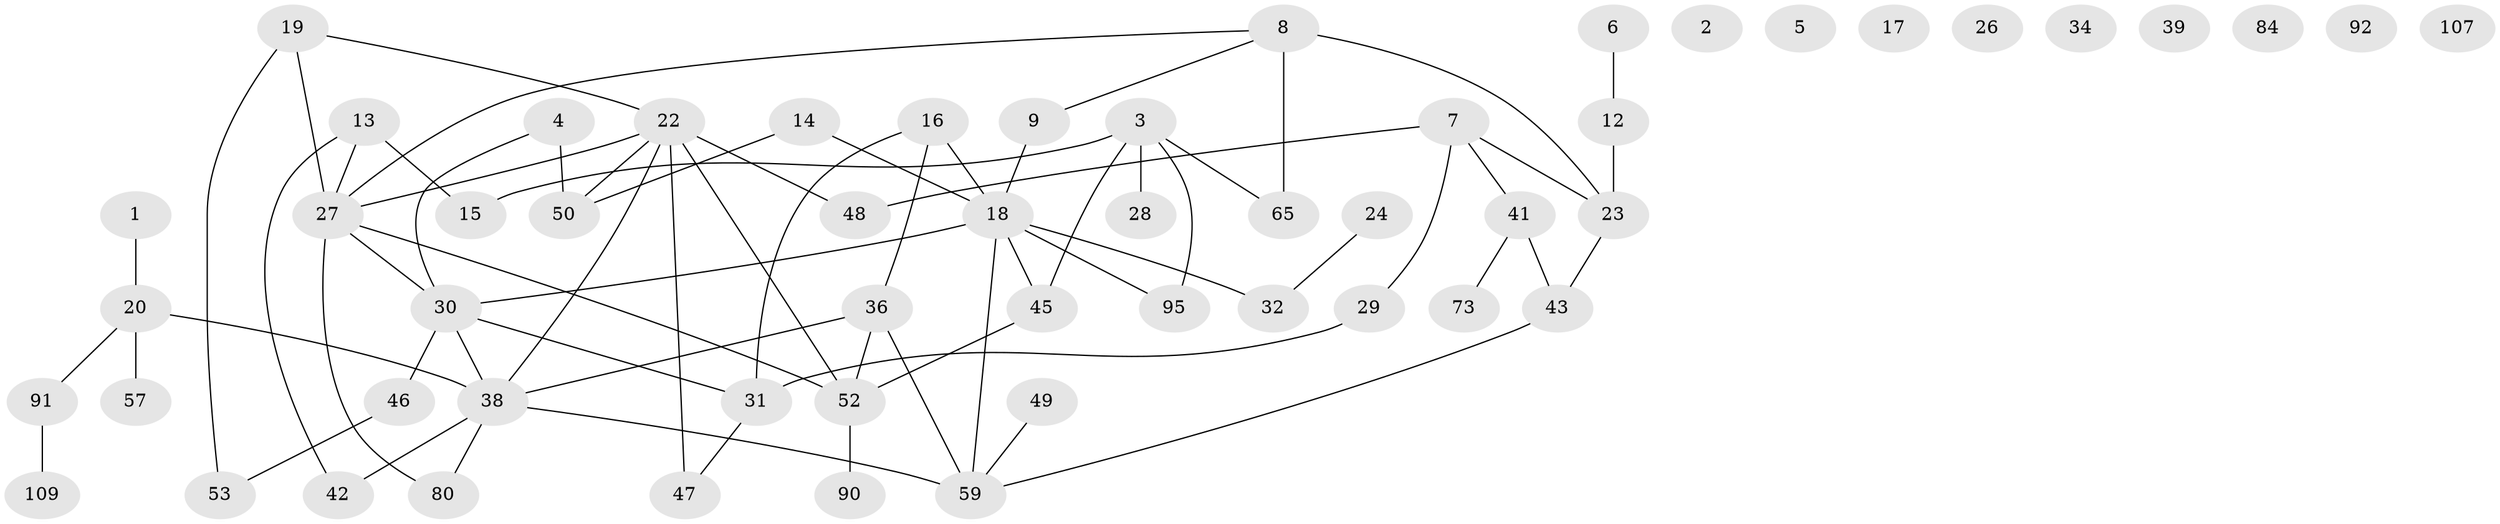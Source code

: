 // original degree distribution, {2: 0.3, 0: 0.07272727272727272, 3: 0.23636363636363636, 1: 0.20909090909090908, 4: 0.14545454545454545, 5: 0.02727272727272727, 6: 0.00909090909090909}
// Generated by graph-tools (version 1.1) at 2025/16/03/04/25 18:16:27]
// undirected, 55 vertices, 68 edges
graph export_dot {
graph [start="1"]
  node [color=gray90,style=filled];
  1 [super="+93"];
  2;
  3 [super="+102+11+63"];
  4 [super="+10+86"];
  5;
  6 [super="+88"];
  7 [super="+77"];
  8 [super="+56+21+66"];
  9;
  12 [super="+105+35"];
  13 [super="+58"];
  14 [super="+101"];
  15 [super="+96"];
  16 [super="+78"];
  17;
  18 [super="+71"];
  19 [super="+97"];
  20 [super="+54"];
  22 [super="+33+44"];
  23 [super="+25+55"];
  24;
  26;
  27 [super="+37+85"];
  28;
  29 [super="+79+67"];
  30 [super="+106+60+70"];
  31 [super="+40"];
  32;
  34;
  36 [super="+89"];
  38 [super="+68"];
  39 [super="+75"];
  41 [super="+61+62+103"];
  42;
  43;
  45;
  46 [super="+69"];
  47;
  48;
  49;
  50 [super="+76"];
  52 [super="+100"];
  53;
  57 [super="+98"];
  59 [super="+94"];
  65 [super="+74"];
  73;
  80 [super="+104"];
  84;
  90;
  91;
  92;
  95;
  107;
  109;
  1 -- 20;
  3 -- 28;
  3 -- 15;
  3 -- 65;
  3 -- 45;
  3 -- 95;
  4 -- 30;
  4 -- 50;
  6 -- 12;
  7 -- 48;
  7 -- 41;
  7 -- 29;
  7 -- 23;
  8 -- 9;
  8 -- 65;
  8 -- 27;
  8 -- 23 [weight=2];
  9 -- 18;
  12 -- 23;
  13 -- 42;
  13 -- 15;
  13 -- 27;
  14 -- 50;
  14 -- 18;
  16 -- 18 [weight=2];
  16 -- 31;
  16 -- 36;
  18 -- 45;
  18 -- 59;
  18 -- 30;
  18 -- 32;
  18 -- 95;
  19 -- 53;
  19 -- 22;
  19 -- 27;
  20 -- 38;
  20 -- 57;
  20 -- 91;
  22 -- 47 [weight=2];
  22 -- 48;
  22 -- 50;
  22 -- 52;
  22 -- 27;
  22 -- 38;
  23 -- 43;
  24 -- 32;
  27 -- 30;
  27 -- 80;
  27 -- 52;
  29 -- 31;
  30 -- 46;
  30 -- 31;
  30 -- 38;
  31 -- 47;
  36 -- 52;
  36 -- 59;
  36 -- 38;
  38 -- 59;
  38 -- 80;
  38 -- 42;
  41 -- 73;
  41 -- 43;
  43 -- 59;
  45 -- 52;
  46 -- 53;
  49 -- 59;
  52 -- 90;
  91 -- 109;
}

